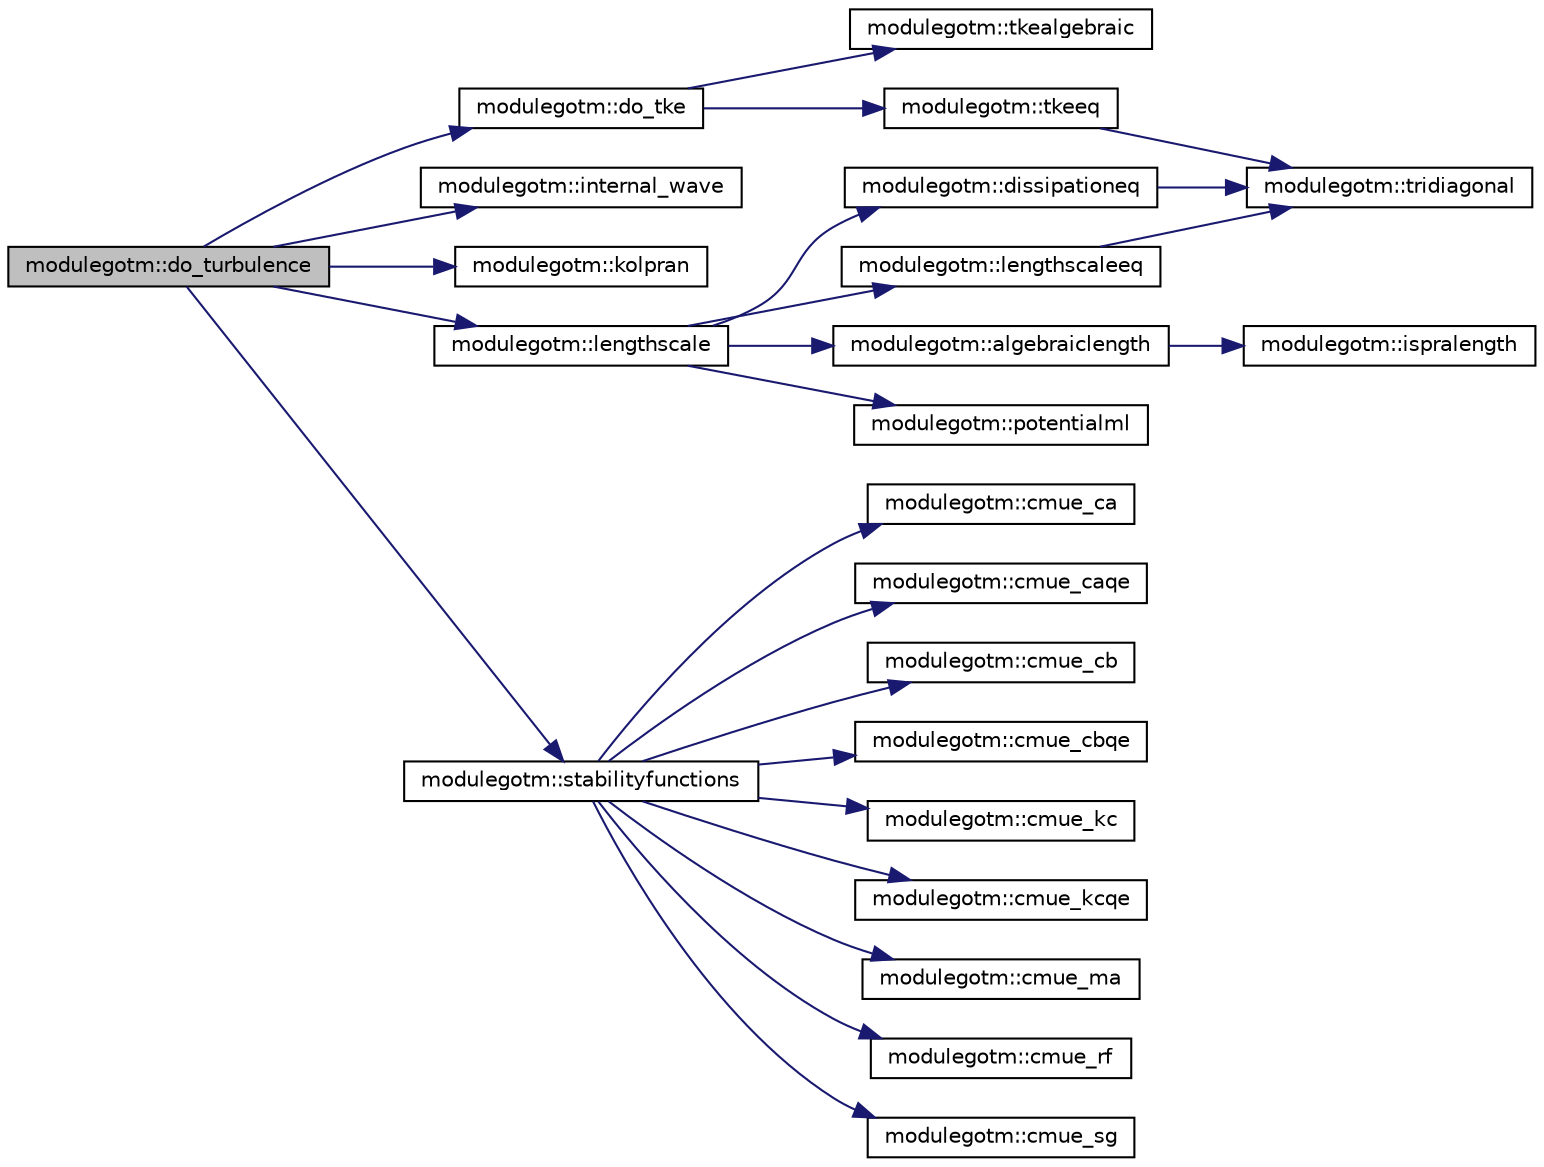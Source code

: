 digraph "modulegotm::do_turbulence"
{
 // LATEX_PDF_SIZE
  edge [fontname="Helvetica",fontsize="10",labelfontname="Helvetica",labelfontsize="10"];
  node [fontname="Helvetica",fontsize="10",shape=record];
  rankdir="LR";
  Node1 [label="modulegotm::do_turbulence",height=0.2,width=0.4,color="black", fillcolor="grey75", style="filled", fontcolor="black",tooltip=" "];
  Node1 -> Node2 [color="midnightblue",fontsize="10",style="solid"];
  Node2 [label="modulegotm::do_tke",height=0.2,width=0.4,color="black", fillcolor="white", style="filled",URL="$namespacemodulegotm.html#ae39109acd910c29deba62e83a6edce50",tooltip=" "];
  Node2 -> Node3 [color="midnightblue",fontsize="10",style="solid"];
  Node3 [label="modulegotm::tkealgebraic",height=0.2,width=0.4,color="black", fillcolor="white", style="filled",URL="$namespacemodulegotm.html#afc07b47188fabbcdd572769fce2e7e97",tooltip=" "];
  Node2 -> Node4 [color="midnightblue",fontsize="10",style="solid"];
  Node4 [label="modulegotm::tkeeq",height=0.2,width=0.4,color="black", fillcolor="white", style="filled",URL="$namespacemodulegotm.html#aa2677c2275ef6e84a615765d4db0772c",tooltip=" "];
  Node4 -> Node5 [color="midnightblue",fontsize="10",style="solid"];
  Node5 [label="modulegotm::tridiagonal",height=0.2,width=0.4,color="black", fillcolor="white", style="filled",URL="$namespacemodulegotm.html#a95c763a61ad96de7516848ea4a686fdb",tooltip=" "];
  Node1 -> Node6 [color="midnightblue",fontsize="10",style="solid"];
  Node6 [label="modulegotm::internal_wave",height=0.2,width=0.4,color="black", fillcolor="white", style="filled",URL="$namespacemodulegotm.html#a4287a5fde4824d73e35ee66bf90b5f3b",tooltip=" "];
  Node1 -> Node7 [color="midnightblue",fontsize="10",style="solid"];
  Node7 [label="modulegotm::kolpran",height=0.2,width=0.4,color="black", fillcolor="white", style="filled",URL="$namespacemodulegotm.html#a41a284016e83d9fe85740b08ed8abdc2",tooltip=" "];
  Node1 -> Node8 [color="midnightblue",fontsize="10",style="solid"];
  Node8 [label="modulegotm::lengthscale",height=0.2,width=0.4,color="black", fillcolor="white", style="filled",URL="$namespacemodulegotm.html#a2d9e32d408a390b64575234c5dd95f62",tooltip=" "];
  Node8 -> Node9 [color="midnightblue",fontsize="10",style="solid"];
  Node9 [label="modulegotm::algebraiclength",height=0.2,width=0.4,color="black", fillcolor="white", style="filled",URL="$namespacemodulegotm.html#a91db88191066626042c7b8aba8a116ab",tooltip=" "];
  Node9 -> Node10 [color="midnightblue",fontsize="10",style="solid"];
  Node10 [label="modulegotm::ispralength",height=0.2,width=0.4,color="black", fillcolor="white", style="filled",URL="$namespacemodulegotm.html#a8afda9608a508419c6574b11765db424",tooltip=" "];
  Node8 -> Node11 [color="midnightblue",fontsize="10",style="solid"];
  Node11 [label="modulegotm::dissipationeq",height=0.2,width=0.4,color="black", fillcolor="white", style="filled",URL="$namespacemodulegotm.html#ac05dd8d50f9ddc2c286122142f8a400e",tooltip=" "];
  Node11 -> Node5 [color="midnightblue",fontsize="10",style="solid"];
  Node8 -> Node12 [color="midnightblue",fontsize="10",style="solid"];
  Node12 [label="modulegotm::lengthscaleeq",height=0.2,width=0.4,color="black", fillcolor="white", style="filled",URL="$namespacemodulegotm.html#a82edc4e2eec49fb4f24fc31918908aef",tooltip=" "];
  Node12 -> Node5 [color="midnightblue",fontsize="10",style="solid"];
  Node8 -> Node13 [color="midnightblue",fontsize="10",style="solid"];
  Node13 [label="modulegotm::potentialml",height=0.2,width=0.4,color="black", fillcolor="white", style="filled",URL="$namespacemodulegotm.html#a2ac21e06e59e99b089466cd065b15ca3",tooltip=" "];
  Node1 -> Node14 [color="midnightblue",fontsize="10",style="solid"];
  Node14 [label="modulegotm::stabilityfunctions",height=0.2,width=0.4,color="black", fillcolor="white", style="filled",URL="$namespacemodulegotm.html#a0e2f0ad43d12c00ed95b6fdef24dc5eb",tooltip=" "];
  Node14 -> Node15 [color="midnightblue",fontsize="10",style="solid"];
  Node15 [label="modulegotm::cmue_ca",height=0.2,width=0.4,color="black", fillcolor="white", style="filled",URL="$namespacemodulegotm.html#a8f3eabf069e4530d9ca2df0e3228c074",tooltip=" "];
  Node14 -> Node16 [color="midnightblue",fontsize="10",style="solid"];
  Node16 [label="modulegotm::cmue_caqe",height=0.2,width=0.4,color="black", fillcolor="white", style="filled",URL="$namespacemodulegotm.html#a38a0c42b81c2a8bae8ae60d20ed0df23",tooltip=" "];
  Node14 -> Node17 [color="midnightblue",fontsize="10",style="solid"];
  Node17 [label="modulegotm::cmue_cb",height=0.2,width=0.4,color="black", fillcolor="white", style="filled",URL="$namespacemodulegotm.html#a2b38e80c2393abb45f25640cd3fda481",tooltip=" "];
  Node14 -> Node18 [color="midnightblue",fontsize="10",style="solid"];
  Node18 [label="modulegotm::cmue_cbqe",height=0.2,width=0.4,color="black", fillcolor="white", style="filled",URL="$namespacemodulegotm.html#ab183ae0777bf5a1d3c5b4ebbb9c2b9b5",tooltip=" "];
  Node14 -> Node19 [color="midnightblue",fontsize="10",style="solid"];
  Node19 [label="modulegotm::cmue_kc",height=0.2,width=0.4,color="black", fillcolor="white", style="filled",URL="$namespacemodulegotm.html#a39841630271ec0cdc9e21a9bc1bfc289",tooltip=" "];
  Node14 -> Node20 [color="midnightblue",fontsize="10",style="solid"];
  Node20 [label="modulegotm::cmue_kcqe",height=0.2,width=0.4,color="black", fillcolor="white", style="filled",URL="$namespacemodulegotm.html#ab365e1ebbb95df9750427f6340cac165",tooltip=" "];
  Node14 -> Node21 [color="midnightblue",fontsize="10",style="solid"];
  Node21 [label="modulegotm::cmue_ma",height=0.2,width=0.4,color="black", fillcolor="white", style="filled",URL="$namespacemodulegotm.html#a35d3226a2d10d64e249360320b18c8a4",tooltip=" "];
  Node14 -> Node22 [color="midnightblue",fontsize="10",style="solid"];
  Node22 [label="modulegotm::cmue_rf",height=0.2,width=0.4,color="black", fillcolor="white", style="filled",URL="$namespacemodulegotm.html#a9f8f0a6e92610182a87816932d096a5a",tooltip=" "];
  Node14 -> Node23 [color="midnightblue",fontsize="10",style="solid"];
  Node23 [label="modulegotm::cmue_sg",height=0.2,width=0.4,color="black", fillcolor="white", style="filled",URL="$namespacemodulegotm.html#a532d05762eb6990a602d72c0cf825f66",tooltip=" "];
}
